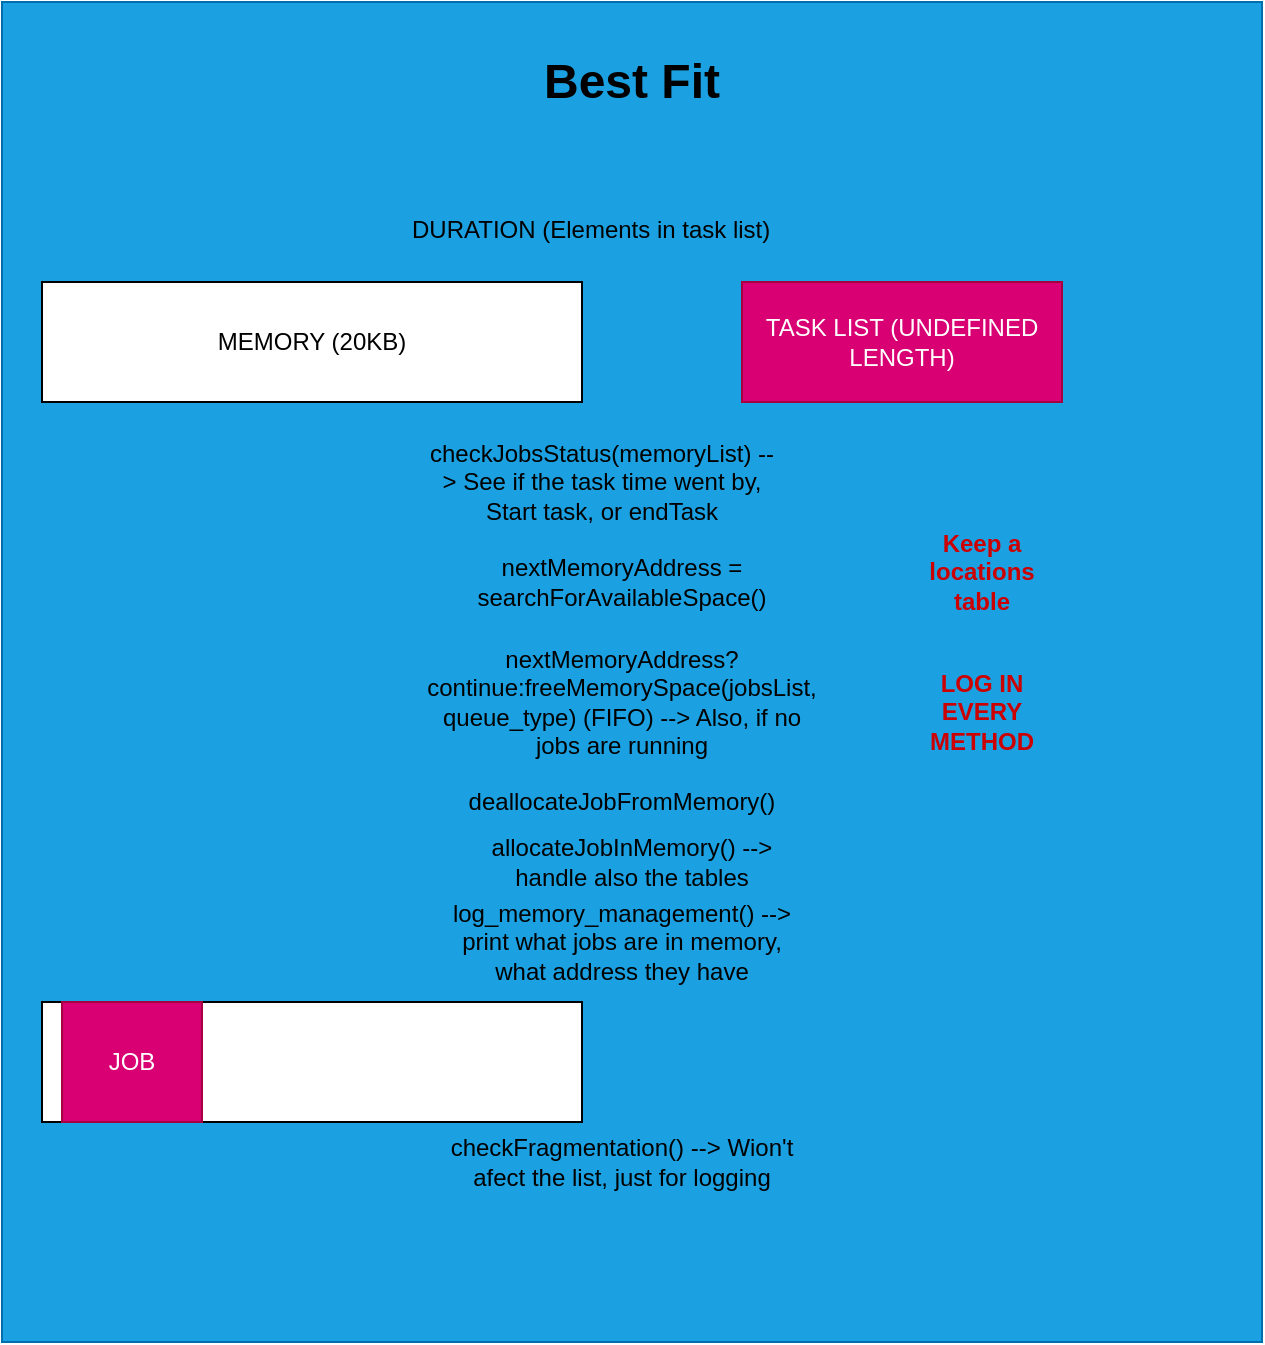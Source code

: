 <mxfile>
    <diagram id="YRX_8cETxtdHaOABHZLi" name="Page-1">
        <mxGraphModel dx="889" dy="265" grid="1" gridSize="10" guides="1" tooltips="1" connect="1" arrows="1" fold="1" page="1" pageScale="1" pageWidth="850" pageHeight="1100" math="0" shadow="0">
            <root>
                <mxCell id="0"/>
                <mxCell id="1" parent="0"/>
                <mxCell id="2" value="" style="rounded=0;whiteSpace=wrap;html=1;fillColor=#1ba1e2;fontColor=#ffffff;strokeColor=#006EAF;" parent="1" vertex="1">
                    <mxGeometry x="50" y="60" width="630" height="670" as="geometry"/>
                </mxCell>
                <mxCell id="5" value="&lt;h1&gt;Best Fit&lt;/h1&gt;" style="text;html=1;strokeColor=none;fillColor=none;spacing=5;spacingTop=-20;whiteSpace=wrap;overflow=hidden;rounded=0;align=center;verticalAlign=middle;" parent="1" vertex="1">
                    <mxGeometry x="270" y="80" width="190" height="60" as="geometry"/>
                </mxCell>
                <mxCell id="6" value="MEMORY (20KB)" style="rounded=0;whiteSpace=wrap;html=1;" parent="1" vertex="1">
                    <mxGeometry x="70" y="200" width="270" height="60" as="geometry"/>
                </mxCell>
                <mxCell id="7" value="TASK LIST (UNDEFINED LENGTH)" style="rounded=0;whiteSpace=wrap;html=1;fillColor=#d80073;fontColor=#ffffff;strokeColor=#A50040;" parent="1" vertex="1">
                    <mxGeometry x="420" y="200" width="160" height="60" as="geometry"/>
                </mxCell>
                <mxCell id="8" value="&lt;h1 style=&quot;&quot;&gt;&lt;span style=&quot;font-size: 12px; font-weight: 400;&quot;&gt;DURATION (Elements in task list)&lt;/span&gt;&lt;/h1&gt;" style="text;html=1;strokeColor=none;fillColor=none;spacing=5;spacingTop=-20;whiteSpace=wrap;overflow=hidden;rounded=0;" parent="1" vertex="1">
                    <mxGeometry x="250" y="150" width="190" height="45" as="geometry"/>
                </mxCell>
                <mxCell id="9" value="nextMemoryAddress = searchForAvailableSpace()" style="text;html=1;strokeColor=none;fillColor=none;align=center;verticalAlign=middle;whiteSpace=wrap;rounded=0;" parent="1" vertex="1">
                    <mxGeometry x="270" y="320" width="180" height="60" as="geometry"/>
                </mxCell>
                <mxCell id="10" value="" style="rounded=0;whiteSpace=wrap;html=1;" parent="1" vertex="1">
                    <mxGeometry x="70" y="560" width="270" height="60" as="geometry"/>
                </mxCell>
                <mxCell id="11" value="nextMemoryAddress?continue:freeMemorySpace(jobsList, queue_type) (FIFO) --&amp;gt; Also, if no jobs are running" style="text;html=1;strokeColor=none;fillColor=none;align=center;verticalAlign=middle;whiteSpace=wrap;rounded=0;" parent="1" vertex="1">
                    <mxGeometry x="270" y="380" width="180" height="60" as="geometry"/>
                </mxCell>
                <mxCell id="12" value="checkJobsStatus(memoryList) --&amp;gt; See if the task time went by,&lt;br&gt;Start task, or endTask" style="text;html=1;strokeColor=none;fillColor=none;align=center;verticalAlign=middle;whiteSpace=wrap;rounded=0;" parent="1" vertex="1">
                    <mxGeometry x="260" y="270" width="180" height="60" as="geometry"/>
                </mxCell>
                <mxCell id="14" value="deallocateJobFromMemory()" style="text;html=1;strokeColor=none;fillColor=none;align=center;verticalAlign=middle;whiteSpace=wrap;rounded=0;" parent="1" vertex="1">
                    <mxGeometry x="270" y="430" width="180" height="60" as="geometry"/>
                </mxCell>
                <mxCell id="15" value="checkFragmentation() --&amp;gt; Wion't afect the list, just for logging" style="text;html=1;strokeColor=none;fillColor=none;align=center;verticalAlign=middle;whiteSpace=wrap;rounded=0;" parent="1" vertex="1">
                    <mxGeometry x="270" y="610" width="180" height="60" as="geometry"/>
                </mxCell>
                <mxCell id="17" value="allocateJobInMemory() --&amp;gt; handle also the tables" style="text;html=1;strokeColor=none;fillColor=none;align=center;verticalAlign=middle;whiteSpace=wrap;rounded=0;" parent="1" vertex="1">
                    <mxGeometry x="275" y="460" width="180" height="60" as="geometry"/>
                </mxCell>
                <mxCell id="18" value="JOB" style="rounded=0;whiteSpace=wrap;html=1;fillColor=#d80073;fontColor=#ffffff;strokeColor=#A50040;" parent="1" vertex="1">
                    <mxGeometry x="80" y="560" width="70" height="60" as="geometry"/>
                </mxCell>
                <mxCell id="19" value="log_memory_management() --&amp;gt; print what jobs are in memory, what address they have" style="text;html=1;strokeColor=none;fillColor=none;align=center;verticalAlign=middle;whiteSpace=wrap;rounded=0;" parent="1" vertex="1">
                    <mxGeometry x="270" y="500" width="180" height="60" as="geometry"/>
                </mxCell>
                <mxCell id="20" value="LOG IN EVERY METHOD" style="text;html=1;strokeColor=none;fillColor=none;align=center;verticalAlign=middle;whiteSpace=wrap;rounded=0;fontColor=#CC0000;fontStyle=1" parent="1" vertex="1">
                    <mxGeometry x="510" y="400" width="60" height="30" as="geometry"/>
                </mxCell>
                <mxCell id="21" value="Keep a locations table" style="text;html=1;strokeColor=none;fillColor=none;align=center;verticalAlign=middle;whiteSpace=wrap;rounded=0;fontColor=#CC0000;fontStyle=1" parent="1" vertex="1">
                    <mxGeometry x="510" y="330" width="60" height="30" as="geometry"/>
                </mxCell>
            </root>
        </mxGraphModel>
    </diagram>
</mxfile>